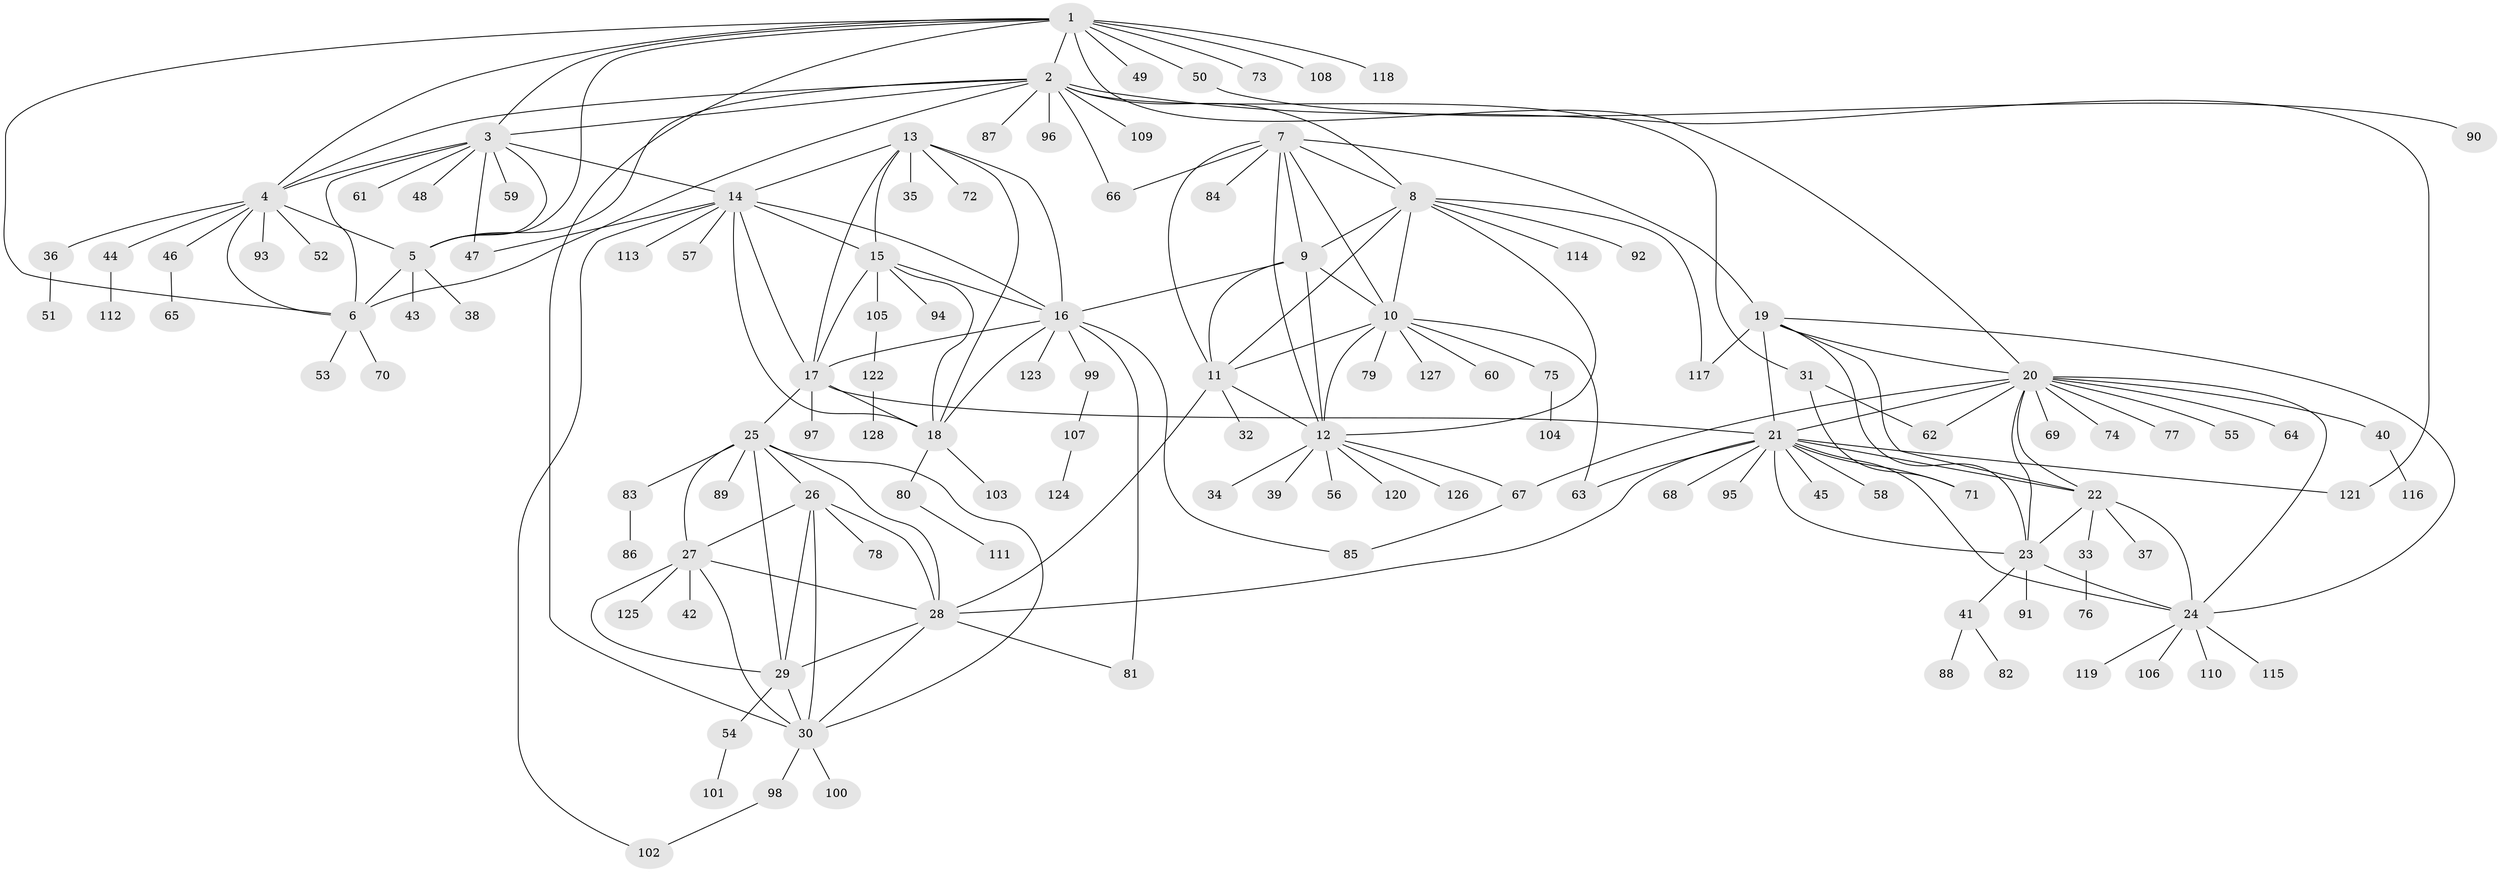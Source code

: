 // Generated by graph-tools (version 1.1) at 2025/54/03/09/25 04:54:09]
// undirected, 128 vertices, 194 edges
graph export_dot {
graph [start="1"]
  node [color=gray90,style=filled];
  1;
  2;
  3;
  4;
  5;
  6;
  7;
  8;
  9;
  10;
  11;
  12;
  13;
  14;
  15;
  16;
  17;
  18;
  19;
  20;
  21;
  22;
  23;
  24;
  25;
  26;
  27;
  28;
  29;
  30;
  31;
  32;
  33;
  34;
  35;
  36;
  37;
  38;
  39;
  40;
  41;
  42;
  43;
  44;
  45;
  46;
  47;
  48;
  49;
  50;
  51;
  52;
  53;
  54;
  55;
  56;
  57;
  58;
  59;
  60;
  61;
  62;
  63;
  64;
  65;
  66;
  67;
  68;
  69;
  70;
  71;
  72;
  73;
  74;
  75;
  76;
  77;
  78;
  79;
  80;
  81;
  82;
  83;
  84;
  85;
  86;
  87;
  88;
  89;
  90;
  91;
  92;
  93;
  94;
  95;
  96;
  97;
  98;
  99;
  100;
  101;
  102;
  103;
  104;
  105;
  106;
  107;
  108;
  109;
  110;
  111;
  112;
  113;
  114;
  115;
  116;
  117;
  118;
  119;
  120;
  121;
  122;
  123;
  124;
  125;
  126;
  127;
  128;
  1 -- 2;
  1 -- 3;
  1 -- 4;
  1 -- 5;
  1 -- 6;
  1 -- 20;
  1 -- 30;
  1 -- 49;
  1 -- 50;
  1 -- 73;
  1 -- 108;
  1 -- 118;
  2 -- 3;
  2 -- 4;
  2 -- 5;
  2 -- 6;
  2 -- 8;
  2 -- 31;
  2 -- 66;
  2 -- 87;
  2 -- 96;
  2 -- 109;
  2 -- 121;
  3 -- 4;
  3 -- 5;
  3 -- 6;
  3 -- 14;
  3 -- 47;
  3 -- 48;
  3 -- 59;
  3 -- 61;
  4 -- 5;
  4 -- 6;
  4 -- 36;
  4 -- 44;
  4 -- 46;
  4 -- 52;
  4 -- 93;
  5 -- 6;
  5 -- 38;
  5 -- 43;
  6 -- 53;
  6 -- 70;
  7 -- 8;
  7 -- 9;
  7 -- 10;
  7 -- 11;
  7 -- 12;
  7 -- 19;
  7 -- 66;
  7 -- 84;
  8 -- 9;
  8 -- 10;
  8 -- 11;
  8 -- 12;
  8 -- 92;
  8 -- 114;
  8 -- 117;
  9 -- 10;
  9 -- 11;
  9 -- 12;
  9 -- 16;
  10 -- 11;
  10 -- 12;
  10 -- 60;
  10 -- 63;
  10 -- 75;
  10 -- 79;
  10 -- 127;
  11 -- 12;
  11 -- 28;
  11 -- 32;
  12 -- 34;
  12 -- 39;
  12 -- 56;
  12 -- 67;
  12 -- 120;
  12 -- 126;
  13 -- 14;
  13 -- 15;
  13 -- 16;
  13 -- 17;
  13 -- 18;
  13 -- 35;
  13 -- 72;
  14 -- 15;
  14 -- 16;
  14 -- 17;
  14 -- 18;
  14 -- 47;
  14 -- 57;
  14 -- 102;
  14 -- 113;
  15 -- 16;
  15 -- 17;
  15 -- 18;
  15 -- 94;
  15 -- 105;
  16 -- 17;
  16 -- 18;
  16 -- 81;
  16 -- 85;
  16 -- 99;
  16 -- 123;
  17 -- 18;
  17 -- 21;
  17 -- 25;
  17 -- 97;
  18 -- 80;
  18 -- 103;
  19 -- 20;
  19 -- 21;
  19 -- 22;
  19 -- 23;
  19 -- 24;
  19 -- 117;
  20 -- 21;
  20 -- 22;
  20 -- 23;
  20 -- 24;
  20 -- 40;
  20 -- 55;
  20 -- 62;
  20 -- 64;
  20 -- 67;
  20 -- 69;
  20 -- 74;
  20 -- 77;
  21 -- 22;
  21 -- 23;
  21 -- 24;
  21 -- 28;
  21 -- 45;
  21 -- 58;
  21 -- 63;
  21 -- 68;
  21 -- 71;
  21 -- 95;
  21 -- 121;
  22 -- 23;
  22 -- 24;
  22 -- 33;
  22 -- 37;
  23 -- 24;
  23 -- 41;
  23 -- 91;
  24 -- 106;
  24 -- 110;
  24 -- 115;
  24 -- 119;
  25 -- 26;
  25 -- 27;
  25 -- 28;
  25 -- 29;
  25 -- 30;
  25 -- 83;
  25 -- 89;
  26 -- 27;
  26 -- 28;
  26 -- 29;
  26 -- 30;
  26 -- 78;
  27 -- 28;
  27 -- 29;
  27 -- 30;
  27 -- 42;
  27 -- 125;
  28 -- 29;
  28 -- 30;
  28 -- 81;
  29 -- 30;
  29 -- 54;
  30 -- 98;
  30 -- 100;
  31 -- 62;
  31 -- 71;
  33 -- 76;
  36 -- 51;
  40 -- 116;
  41 -- 82;
  41 -- 88;
  44 -- 112;
  46 -- 65;
  50 -- 90;
  54 -- 101;
  67 -- 85;
  75 -- 104;
  80 -- 111;
  83 -- 86;
  98 -- 102;
  99 -- 107;
  105 -- 122;
  107 -- 124;
  122 -- 128;
}
